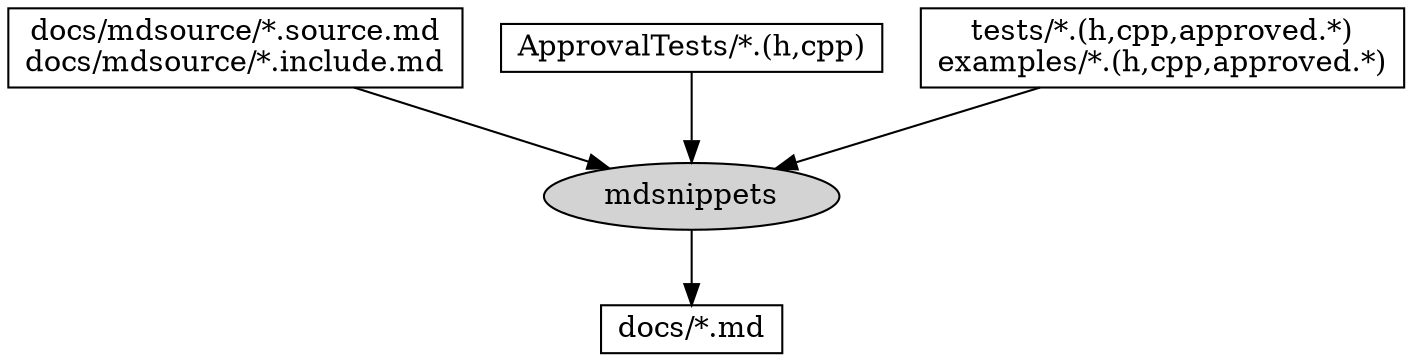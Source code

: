 digraph mdsnippets_flow {
    rankdir = "TB"
    node [fontsize = 14, shape = box, height = 0.25]
    edge [fontsize = 14]

    "mdsnippets" [shape = oval, fillcolor = lightgray, style = filled]

    "docs_mdsource_md" [label = "docs/mdsource/*.source.md\ndocs/mdsource/*.include.md"]
    "docs_mdsource_md" -> "mdsnippets"

    "ApprovalTests" [label = "ApprovalTests/*.(h,cpp)"]
    "ApprovalTests" -> "mdsnippets"

    "tests_source" [label = "tests/*.(h,cpp,approved.*)\nexamples/*.(h,cpp,approved.*)"]
    "tests_source" -> "mdsnippets"

    "docs_md" [label = "docs/*.md"]
    "mdsnippets" -> "docs_md"
}
